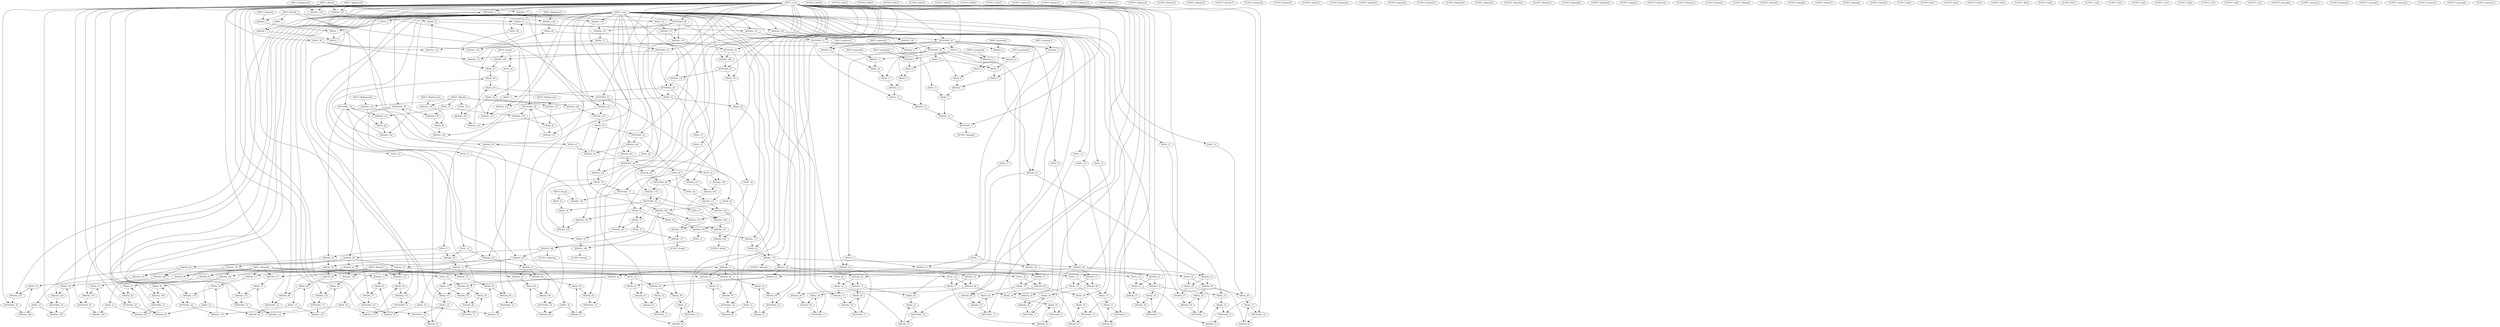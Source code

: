 strict digraph "" {
	INPUT_ARvalid -> AND2X2_123;
	INPUT_ARvalid -> AND2X2_126;
	INPUT_ARvalid -> AND2X2_129;
	INPUT_ARvalid -> AND2X2_177;
	INPUT_ARvalid -> INVX1_36;
	INPUT_ARvalid -> INVX1_38;
	INPUT_AWvalid -> AND2X2_132;
	INPUT_AWvalid -> AND2X2_135;
	INPUT_AWvalid -> AND2X2_138;
	INPUT_AWvalid -> AND2X2_148;
	INPUT_AWvalid -> INVX1_37;
	INPUT_AWvalid -> INVX1_39;
	INPUT_Bready -> AND2X2_145;
	INPUT_Bready -> INVX1_43;
	"OUTPUT_\DSE[0]";
	"OUTPUT_\DSE[1]";
	"OUTPUT_\DSE[2]";
	"OUTPUT_\DSE[3]";
	"OUTPUT_\DSE[4]";
	"OUTPUT_\DSE[5]";
	"OUTPUT_\DSE[6]";
	"OUTPUT_\DSE[7]";
	"INPUT_\RAddress[0]" -> AND2X2_123;
	"INPUT_\RAddress[1]" -> AND2X2_126;
	"INPUT_\RAddress[2]" -> AND2X2_129;
	"OUTPUT_\Rdata[10]";
	"OUTPUT_\Rdata[11]";
	"OUTPUT_\Rdata[12]";
	"OUTPUT_\Rdata[13]";
	"OUTPUT_\Rdata[14]";
	"OUTPUT_\Rdata[15]";
	"OUTPUT_\Rdata[16]";
	"OUTPUT_\Rdata[17]";
	"OUTPUT_\Rdata[18]";
	"OUTPUT_\Rdata[19]";
	"OUTPUT_\Rdata[1]";
	"OUTPUT_\Rdata[20]";
	"OUTPUT_\Rdata[21]";
	"OUTPUT_\Rdata[22]";
	"OUTPUT_\Rdata[23]";
	"OUTPUT_\Rdata[24]";
	"OUTPUT_\Rdata[25]";
	"OUTPUT_\Rdata[26]";
	"OUTPUT_\Rdata[27]";
	"OUTPUT_\Rdata[28]";
	"OUTPUT_\Rdata[29]";
	"OUTPUT_\Rdata[2]";
	"OUTPUT_\Rdata[30]";
	"OUTPUT_\Rdata[31]";
	"OUTPUT_\Rdata[3]";
	"OUTPUT_\Rdata[4]";
	"OUTPUT_\Rdata[5]";
	"OUTPUT_\Rdata[6]";
	"OUTPUT_\Rdata[7]";
	"OUTPUT_\Rdata[8]";
	"OUTPUT_\Rdata[9]";
	INPUT_Rready -> AND2X2_144;
	INPUT_Rready -> INVX1_42;
	"OUTPUT_\Rx[0]";
	"OUTPUT_\Rx[1]";
	"OUTPUT_\Rx[2]";
	"OUTPUT_\Rx[3]";
	"OUTPUT_\Rx[4]";
	"OUTPUT_\Rx[5]";
	"OUTPUT_\Rx[6]";
	"OUTPUT_\Rx[7]";
	"OUTPUT_\Tx[0]";
	"OUTPUT_\Tx[1]";
	"OUTPUT_\Tx[2]";
	"OUTPUT_\Tx[3]";
	"OUTPUT_\Tx[4]";
	"OUTPUT_\Tx[5]";
	"OUTPUT_\Tx[6]";
	"OUTPUT_\Tx[7]";
	"INPUT_\WAddress[0]" -> AND2X2_132;
	"INPUT_\WAddress[1]" -> AND2X2_135;
	"INPUT_\WAddress[2]" -> AND2X2_138;
	"INPUT_\Wdata[0]" -> AND2X2_105;
	"INPUT_\Wdata[0]" -> AND2X2_111;
	"INPUT_\Wdata[0]" -> AND2X2_117;
	"INPUT_\Wdata[0]" -> AND2X2_75;
	"INPUT_\Wdata[0]" -> AND2X2_81;
	"INPUT_\Wdata[0]" -> AND2X2_87;
	"INPUT_\Wdata[0]" -> AND2X2_93;
	"INPUT_\Wdata[0]" -> AND2X2_99;
	"INPUT_\Wdata[1]" -> AND2X2_102;
	"INPUT_\Wdata[1]" -> AND2X2_108;
	"INPUT_\Wdata[1]" -> AND2X2_114;
	"INPUT_\Wdata[1]" -> AND2X2_120;
	"INPUT_\Wdata[1]" -> AND2X2_78;
	"INPUT_\Wdata[1]" -> AND2X2_84;
	"INPUT_\Wdata[1]" -> AND2X2_90;
	"INPUT_\Wdata[1]" -> AND2X2_96;
	"INPUT_\Wdata[2]" -> AND2X2_2;
	INPUT_Wvalid -> AND2X2_182;
	INPUT_Wvalid -> AND2X2_2;
	INPUT_Wvalid -> INVX1_1;
	INPUT_Wvalid -> INVX1_41;
	INPUT_clock -> DFFPOSX1_1;
	INPUT_clock -> DFFPOSX1_10;
	INPUT_clock -> DFFPOSX1_11;
	INPUT_clock -> DFFPOSX1_12;
	INPUT_clock -> DFFPOSX1_13;
	INPUT_clock -> DFFPOSX1_14;
	INPUT_clock -> DFFPOSX1_15;
	INPUT_clock -> DFFPOSX1_16;
	INPUT_clock -> DFFPOSX1_17;
	INPUT_clock -> DFFPOSX1_18;
	INPUT_clock -> DFFPOSX1_19;
	INPUT_clock -> DFFPOSX1_2;
	INPUT_clock -> DFFPOSX1_20;
	INPUT_clock -> DFFPOSX1_21;
	INPUT_clock -> DFFPOSX1_22;
	INPUT_clock -> DFFPOSX1_23;
	INPUT_clock -> DFFPOSX1_24;
	INPUT_clock -> DFFPOSX1_25;
	INPUT_clock -> DFFPOSX1_26;
	INPUT_clock -> DFFPOSX1_27;
	INPUT_clock -> DFFPOSX1_28;
	INPUT_clock -> DFFPOSX1_29;
	INPUT_clock -> DFFPOSX1_3;
	INPUT_clock -> DFFPOSX1_30;
	INPUT_clock -> DFFPOSX1_31;
	INPUT_clock -> DFFPOSX1_32;
	INPUT_clock -> DFFPOSX1_33;
	INPUT_clock -> DFFPOSX1_34;
	INPUT_clock -> DFFPOSX1_35;
	INPUT_clock -> DFFPOSX1_36;
	INPUT_clock -> DFFPOSX1_37;
	INPUT_clock -> DFFPOSX1_38;
	INPUT_clock -> DFFPOSX1_39;
	INPUT_clock -> DFFPOSX1_4;
	INPUT_clock -> DFFPOSX1_40;
	INPUT_clock -> DFFPOSX1_41;
	INPUT_clock -> DFFPOSX1_42;
	INPUT_clock -> DFFPOSX1_43;
	INPUT_clock -> DFFPOSX1_44;
	INPUT_clock -> DFFPOSX1_45;
	INPUT_clock -> DFFPOSX1_46;
	INPUT_clock -> DFFPOSX1_47;
	INPUT_clock -> DFFPOSX1_48;
	INPUT_clock -> DFFPOSX1_49;
	INPUT_clock -> DFFPOSX1_5;
	INPUT_clock -> DFFPOSX1_50;
	INPUT_clock -> DFFPOSX1_51;
	INPUT_clock -> DFFPOSX1_6;
	INPUT_clock -> DFFPOSX1_7;
	INPUT_clock -> DFFPOSX1_8;
	INPUT_clock -> DFFPOSX1_9;
	"OUTPUT_\datanw[0]";
	"OUTPUT_\datanw[1]";
	"OUTPUT_\datanw[2]";
	"OUTPUT_\datanw[3]";
	"OUTPUT_\datanw[4]";
	"OUTPUT_\datanw[5]";
	"OUTPUT_\datanw[6]";
	"OUTPUT_\datanw[7]";
	"INPUT_\pindata[0]" -> AND2X2_11;
	"INPUT_\pindata[1]" -> AND2X2_10;
	"INPUT_\pindata[2]" -> AND2X2_9;
	"INPUT_\pindata[3]" -> AND2X2_8;
	"INPUT_\pindata[4]" -> AND2X2_6;
	"INPUT_\pindata[5]" -> AND2X2_5;
	"INPUT_\pindata[6]" -> AND2X2_4;
	"INPUT_\pindata[7]" -> AND2X2_3;
	INPUT_reset -> AND2X2_101;
	INPUT_reset -> AND2X2_104;
	INPUT_reset -> AND2X2_107;
	INPUT_reset -> AND2X2_110;
	INPUT_reset -> AND2X2_113;
	INPUT_reset -> AND2X2_116;
	INPUT_reset -> AND2X2_119;
	INPUT_reset -> AND2X2_122;
	INPUT_reset -> AND2X2_125;
	INPUT_reset -> AND2X2_128;
	INPUT_reset -> AND2X2_13;
	INPUT_reset -> AND2X2_131;
	INPUT_reset -> AND2X2_134;
	INPUT_reset -> AND2X2_137;
	INPUT_reset -> AND2X2_140;
	INPUT_reset -> AND2X2_141;
	INPUT_reset -> AND2X2_146;
	INPUT_reset -> AND2X2_150;
	INPUT_reset -> AND2X2_152;
	INPUT_reset -> AND2X2_155;
	INPUT_reset -> AND2X2_175;
	INPUT_reset -> AND2X2_178;
	INPUT_reset -> AND2X2_179;
	INPUT_reset -> AND2X2_180;
	INPUT_reset -> AND2X2_45;
	INPUT_reset -> AND2X2_49;
	INPUT_reset -> AND2X2_53;
	INPUT_reset -> AND2X2_57;
	INPUT_reset -> AND2X2_61;
	INPUT_reset -> AND2X2_65;
	INPUT_reset -> AND2X2_69;
	INPUT_reset -> AND2X2_73;
	INPUT_reset -> AND2X2_77;
	INPUT_reset -> AND2X2_80;
	INPUT_reset -> AND2X2_83;
	INPUT_reset -> AND2X2_86;
	INPUT_reset -> AND2X2_89;
	INPUT_reset -> AND2X2_92;
	INPUT_reset -> AND2X2_95;
	INPUT_reset -> AND2X2_98;
	INPUT_reset -> INVX1_13;
	INPUT_reset -> INVX1_15;
	INPUT_reset -> INVX1_17;
	INPUT_reset -> INVX1_19;
	INPUT_reset -> INVX1_2;
	INPUT_reset -> INVX1_21;
	INPUT_reset -> INVX1_23;
	INPUT_reset -> INVX1_25;
	INPUT_reset -> INVX1_27;
	INPUT_reset -> INVX1_40;
	AND2X2_1 -> OR2X2_2;
	AND2X2_10 -> OR2X2_10;
	AND2X2_100 -> OR2X2_53;
	AND2X2_101 -> DFFPOSX1_28;
	AND2X2_102 -> OR2X2_54;
	AND2X2_103 -> OR2X2_54;
	AND2X2_104 -> DFFPOSX1_27;
	AND2X2_105 -> OR2X2_55;
	AND2X2_106 -> OR2X2_55;
	AND2X2_107 -> DFFPOSX1_30;
	AND2X2_108 -> OR2X2_56;
	AND2X2_109 -> OR2X2_56;
	AND2X2_11 -> OR2X2_10;
	AND2X2_110 -> DFFPOSX1_29;
	AND2X2_111 -> OR2X2_57;
	AND2X2_112 -> OR2X2_57;
	AND2X2_113 -> DFFPOSX1_32;
	AND2X2_114 -> OR2X2_58;
	AND2X2_115 -> OR2X2_58;
	AND2X2_116 -> DFFPOSX1_31;
	AND2X2_117 -> OR2X2_59;
	AND2X2_118 -> OR2X2_59;
	AND2X2_119 -> DFFPOSX1_34;
	AND2X2_12 -> OR2X2_12;
	AND2X2_120 -> OR2X2_60;
	AND2X2_121 -> OR2X2_60;
	AND2X2_122 -> DFFPOSX1_33;
	AND2X2_123 -> OR2X2_61;
	AND2X2_124 -> OR2X2_61;
	AND2X2_125 -> DFFPOSX1_35;
	AND2X2_126 -> OR2X2_62;
	AND2X2_127 -> OR2X2_62;
	AND2X2_128 -> DFFPOSX1_36;
	AND2X2_129 -> OR2X2_63;
	AND2X2_13 -> AND2X2_14;
	AND2X2_130 -> OR2X2_63;
	AND2X2_131 -> DFFPOSX1_37;
	AND2X2_132 -> OR2X2_64;
	AND2X2_133 -> OR2X2_64;
	AND2X2_134 -> DFFPOSX1_38;
	AND2X2_135 -> OR2X2_65;
	AND2X2_136 -> OR2X2_65;
	AND2X2_137 -> DFFPOSX1_39;
	AND2X2_138 -> OR2X2_66;
	AND2X2_139 -> OR2X2_66;
	AND2X2_14 -> DFFPOSX1_1;
	AND2X2_140 -> DFFPOSX1_40;
	AND2X2_141 -> AND2X2_143;
	AND2X2_141 -> AND2X2_149;
	AND2X2_141 -> AND2X2_177;
	AND2X2_142 -> AND2X2_143;
	AND2X2_143 -> OR2X2_69;
	AND2X2_144 -> OR2X2_67;
	AND2X2_145 -> OR2X2_68;
	AND2X2_146 -> AND2X2_147;
	AND2X2_146 -> AND2X2_182;
	AND2X2_147 -> OR2X2_70;
	AND2X2_148 -> AND2X2_149;
	AND2X2_149 -> OR2X2_70;
	AND2X2_15 -> AND2X2_17;
	AND2X2_15 -> AND2X2_25;
	AND2X2_150 -> AND2X2_151;
	AND2X2_150 -> AND2X2_154;
	AND2X2_151 -> OR2X2_73;
	AND2X2_152 -> AND2X2_153;
	AND2X2_153 -> OR2X2_73;
	AND2X2_154 -> OR2X2_76;
	AND2X2_155 -> AND2X2_156;
	AND2X2_156 -> OR2X2_76;
	AND2X2_157 -> AND2X2_158;
	AND2X2_158 -> AND2X2_162;
	AND2X2_158 -> AND2X2_165;
	AND2X2_159 -> AND2X2_161;
	AND2X2_16 -> AND2X2_17;
	AND2X2_16 -> AND2X2_19;
	AND2X2_16 -> AND2X2_21;
	AND2X2_16 -> AND2X2_23;
	AND2X2_160 -> AND2X2_161;
	AND2X2_160 -> AND2X2_164;
	AND2X2_160 -> AND2X2_166;
	AND2X2_160 -> AND2X2_170;
	AND2X2_161 -> AND2X2_162;
	AND2X2_162 -> OUTPUT_Bvalid;
	AND2X2_163 -> OR2X2_78;
	AND2X2_164 -> OUTPUT_Wready;
	AND2X2_165 -> AND2X2_173;
	AND2X2_165 -> INVX1_51;
	AND2X2_166 -> OUTPUT_AWready;
	AND2X2_166 -> AND2X2_30;
	AND2X2_166 -> AND2X2_38;
	AND2X2_167 -> AND2X2_169;
	AND2X2_168 -> AND2X2_169;
	AND2X2_169 -> AND2X2_171;
	AND2X2_17 -> AND2X2_44;
	AND2X2_17 -> OR2X2_13;
	AND2X2_170 -> AND2X2_171;
	AND2X2_171 -> AND2X2_172;
	AND2X2_172 -> OUTPUT_Rvalid;
	AND2X2_173 -> OR2X2_81;
	AND2X2_174 -> OUTPUT_ARready;
	AND2X2_174 -> AND2X2_16;
	AND2X2_174 -> AND2X2_24;
	AND2X2_175 -> AND2X2_176;
	AND2X2_175 -> AND2X2_181;
	AND2X2_176 -> DFFPOSX1_42;
	AND2X2_177 -> DFFPOSX1_46;
	AND2X2_178 -> DFFPOSX1_45;
	AND2X2_179 -> DFFPOSX1_44;
	AND2X2_18 -> AND2X2_19;
	AND2X2_18 -> AND2X2_26;
	AND2X2_180 -> DFFPOSX1_47;
	AND2X2_181 -> DFFPOSX1_48;
	AND2X2_182 -> DFFPOSX1_49;
	AND2X2_19 -> AND2X2_48;
	AND2X2_19 -> OR2X2_17;
	AND2X2_2 -> OR2X2_1;
	AND2X2_20 -> AND2X2_21;
	AND2X2_20 -> AND2X2_27;
	AND2X2_21 -> AND2X2_52;
	AND2X2_21 -> OR2X2_21;
	AND2X2_22 -> AND2X2_23;
	AND2X2_22 -> AND2X2_28;
	AND2X2_23 -> AND2X2_56;
	AND2X2_23 -> OR2X2_25;
	AND2X2_24 -> AND2X2_25;
	AND2X2_24 -> AND2X2_26;
	AND2X2_24 -> AND2X2_27;
	AND2X2_24 -> AND2X2_28;
	AND2X2_25 -> AND2X2_60;
	AND2X2_25 -> OR2X2_29;
	AND2X2_26 -> AND2X2_64;
	AND2X2_26 -> OR2X2_33;
	AND2X2_27 -> AND2X2_68;
	AND2X2_27 -> OR2X2_37;
	AND2X2_28 -> AND2X2_72;
	AND2X2_28 -> OR2X2_41;
	AND2X2_29 -> AND2X2_31;
	AND2X2_29 -> AND2X2_39;
	AND2X2_3 -> OR2X2_4;
	AND2X2_30 -> AND2X2_31;
	AND2X2_30 -> AND2X2_33;
	AND2X2_30 -> AND2X2_35;
	AND2X2_30 -> AND2X2_37;
	AND2X2_31 -> AND2X2_75;
	AND2X2_31 -> AND2X2_78;
	AND2X2_31 -> INVX1_12;
	AND2X2_31 -> INVX1_28;
	AND2X2_32 -> AND2X2_33;
	AND2X2_32 -> AND2X2_40;
	AND2X2_33 -> AND2X2_81;
	AND2X2_33 -> AND2X2_84;
	AND2X2_33 -> INVX1_14;
	AND2X2_33 -> INVX1_29;
	AND2X2_34 -> AND2X2_35;
	AND2X2_34 -> AND2X2_41;
	AND2X2_35 -> AND2X2_87;
	AND2X2_35 -> AND2X2_90;
	AND2X2_35 -> INVX1_16;
	AND2X2_35 -> INVX1_30;
	AND2X2_36 -> AND2X2_37;
	AND2X2_36 -> AND2X2_42;
	AND2X2_37 -> AND2X2_93;
	AND2X2_37 -> AND2X2_96;
	AND2X2_37 -> INVX1_18;
	AND2X2_37 -> INVX1_31;
	AND2X2_38 -> AND2X2_39;
	AND2X2_38 -> AND2X2_40;
	AND2X2_38 -> AND2X2_41;
	AND2X2_38 -> AND2X2_42;
	AND2X2_39 -> AND2X2_102;
	AND2X2_39 -> AND2X2_99;
	AND2X2_39 -> INVX1_20;
	AND2X2_39 -> INVX1_32;
	AND2X2_4 -> OR2X2_3;
	AND2X2_40 -> AND2X2_105;
	AND2X2_40 -> AND2X2_108;
	AND2X2_40 -> INVX1_22;
	AND2X2_40 -> INVX1_33;
	AND2X2_41 -> AND2X2_111;
	AND2X2_41 -> AND2X2_114;
	AND2X2_41 -> INVX1_24;
	AND2X2_41 -> INVX1_34;
	AND2X2_42 -> AND2X2_117;
	AND2X2_42 -> AND2X2_120;
	AND2X2_42 -> INVX1_26;
	AND2X2_42 -> INVX1_35;
	AND2X2_43 -> OR2X2_15;
	AND2X2_44 -> OR2X2_14;
	AND2X2_44 -> OR2X2_16;
	AND2X2_45 -> AND2X2_46;
	AND2X2_46 -> DFFPOSX1_3;
	AND2X2_47 -> OR2X2_19;
	AND2X2_48 -> OR2X2_18;
	AND2X2_48 -> OR2X2_20;
	AND2X2_49 -> AND2X2_50;
	AND2X2_5 -> OR2X2_5;
	AND2X2_50 -> DFFPOSX1_5;
	AND2X2_51 -> OR2X2_23;
	AND2X2_52 -> OR2X2_22;
	AND2X2_52 -> OR2X2_24;
	AND2X2_53 -> AND2X2_54;
	AND2X2_54 -> DFFPOSX1_7;
	AND2X2_55 -> OR2X2_27;
	AND2X2_56 -> OR2X2_26;
	AND2X2_56 -> OR2X2_28;
	AND2X2_57 -> AND2X2_58;
	AND2X2_58 -> DFFPOSX1_9;
	AND2X2_59 -> OR2X2_31;
	AND2X2_6 -> OR2X2_5;
	AND2X2_60 -> OR2X2_30;
	AND2X2_60 -> OR2X2_32;
	AND2X2_61 -> AND2X2_62;
	AND2X2_62 -> DFFPOSX1_11;
	AND2X2_63 -> OR2X2_35;
	AND2X2_64 -> OR2X2_34;
	AND2X2_64 -> OR2X2_36;
	AND2X2_65 -> AND2X2_66;
	AND2X2_66 -> DFFPOSX1_13;
	AND2X2_67 -> OR2X2_39;
	AND2X2_68 -> OR2X2_38;
	AND2X2_68 -> OR2X2_40;
	AND2X2_69 -> AND2X2_70;
	AND2X2_7 -> OR2X2_7;
	AND2X2_70 -> DFFPOSX1_15;
	AND2X2_71 -> OR2X2_43;
	AND2X2_72 -> OR2X2_42;
	AND2X2_72 -> OR2X2_44;
	AND2X2_73 -> AND2X2_74;
	AND2X2_74 -> DFFPOSX1_17;
	AND2X2_75 -> OR2X2_45;
	AND2X2_76 -> OR2X2_45;
	AND2X2_77 -> DFFPOSX1_20;
	AND2X2_78 -> OR2X2_46;
	AND2X2_79 -> OR2X2_46;
	AND2X2_8 -> OR2X2_9;
	AND2X2_80 -> DFFPOSX1_19;
	AND2X2_81 -> OR2X2_47;
	AND2X2_82 -> OR2X2_47;
	AND2X2_83 -> DFFPOSX1_22;
	AND2X2_84 -> OR2X2_48;
	AND2X2_85 -> OR2X2_48;
	AND2X2_86 -> DFFPOSX1_21;
	AND2X2_87 -> OR2X2_49;
	AND2X2_88 -> OR2X2_49;
	AND2X2_89 -> DFFPOSX1_24;
	AND2X2_9 -> OR2X2_8;
	AND2X2_90 -> OR2X2_50;
	AND2X2_91 -> OR2X2_50;
	AND2X2_92 -> DFFPOSX1_23;
	AND2X2_93 -> OR2X2_51;
	AND2X2_94 -> OR2X2_51;
	AND2X2_95 -> DFFPOSX1_26;
	AND2X2_96 -> OR2X2_52;
	AND2X2_97 -> OR2X2_52;
	AND2X2_98 -> DFFPOSX1_25;
	AND2X2_99 -> OR2X2_53;
	DFFPOSX1_1 -> "OUTPUT_\Rdata[0]";
	DFFPOSX1_10 -> AND2X2_55;
	DFFPOSX1_11 -> OR2X2_32;
	DFFPOSX1_12 -> AND2X2_59;
	DFFPOSX1_13 -> OR2X2_36;
	DFFPOSX1_14 -> AND2X2_63;
	DFFPOSX1_15 -> OR2X2_40;
	DFFPOSX1_16 -> AND2X2_67;
	DFFPOSX1_17 -> OR2X2_44;
	DFFPOSX1_18 -> AND2X2_71;
	DFFPOSX1_19 -> AND2X2_79;
	DFFPOSX1_2 -> AND2X2_1;
	DFFPOSX1_2 -> AND2X2_150;
	DFFPOSX1_2 -> INVX1_55;
	DFFPOSX1_20 -> AND2X2_76;
	DFFPOSX1_21 -> AND2X2_85;
	DFFPOSX1_22 -> AND2X2_82;
	DFFPOSX1_23 -> AND2X2_91;
	DFFPOSX1_24 -> AND2X2_88;
	DFFPOSX1_25 -> AND2X2_97;
	DFFPOSX1_26 -> AND2X2_94;
	DFFPOSX1_27 -> AND2X2_103;
	DFFPOSX1_28 -> AND2X2_100;
	DFFPOSX1_29 -> AND2X2_109;
	DFFPOSX1_3 -> OR2X2_16;
	DFFPOSX1_30 -> AND2X2_106;
	DFFPOSX1_31 -> AND2X2_115;
	DFFPOSX1_32 -> AND2X2_112;
	DFFPOSX1_33 -> AND2X2_121;
	DFFPOSX1_34 -> AND2X2_118;
	DFFPOSX1_35 -> AND2X2_10;
	DFFPOSX1_35 -> AND2X2_124;
	DFFPOSX1_35 -> AND2X2_18;
	DFFPOSX1_35 -> AND2X2_22;
	DFFPOSX1_35 -> AND2X2_3;
	DFFPOSX1_35 -> AND2X2_5;
	DFFPOSX1_35 -> AND2X2_8;
	DFFPOSX1_35 -> INVX1_5;
	DFFPOSX1_35 -> INVX1_7;
	DFFPOSX1_36 -> AND2X2_127;
	DFFPOSX1_36 -> AND2X2_20;
	DFFPOSX1_36 -> AND2X2_22;
	DFFPOSX1_36 -> INVX1_4;
	DFFPOSX1_36 -> INVX1_6;
	DFFPOSX1_36 -> OR2X2_11;
	DFFPOSX1_36 -> OR2X2_6;
	DFFPOSX1_37 -> AND2X2_130;
	DFFPOSX1_37 -> AND2X2_24;
	DFFPOSX1_37 -> INVX1_3;
	DFFPOSX1_37 -> INVX1_8;
	DFFPOSX1_37 -> OR2X2_12;
	DFFPOSX1_38 -> AND2X2_133;
	DFFPOSX1_38 -> AND2X2_32;
	DFFPOSX1_38 -> AND2X2_36;
	DFFPOSX1_38 -> INVX1_10;
	DFFPOSX1_39 -> AND2X2_136;
	DFFPOSX1_39 -> AND2X2_34;
	DFFPOSX1_39 -> AND2X2_36;
	DFFPOSX1_39 -> INVX1_9;
	DFFPOSX1_4 -> AND2X2_43;
	DFFPOSX1_40 -> AND2X2_139;
	DFFPOSX1_40 -> AND2X2_38;
	DFFPOSX1_40 -> INVX1_11;
	DFFPOSX1_41 -> AND2X2_141;
	DFFPOSX1_41 -> INVX1_48;
	DFFPOSX1_42 -> AND2X2_180;
	DFFPOSX1_42 -> OR2X2_79;
	DFFPOSX1_43 -> AND2X2_146;
	DFFPOSX1_43 -> INVX1_44;
	DFFPOSX1_44 -> INVX1_53;
	DFFPOSX1_44 -> OR2X2_71;
	DFFPOSX1_44 -> OR2X2_72;
	DFFPOSX1_45 -> INVX1_47;
	DFFPOSX1_45 -> OR2X2_74;
	DFFPOSX1_45 -> OR2X2_75;
	DFFPOSX1_46 -> AND2X2_151;
	DFFPOSX1_46 -> AND2X2_176;
	DFFPOSX1_46 -> INVX1_49;
	DFFPOSX1_46 -> OR2X2_81;
	DFFPOSX1_47 -> AND2X2_179;
	DFFPOSX1_47 -> OR2X2_79;
	DFFPOSX1_48 -> AND2X2_178;
	DFFPOSX1_48 -> INVX1_46;
	DFFPOSX1_48 -> OR2X2_77;
	DFFPOSX1_49 -> AND2X2_154;
	DFFPOSX1_49 -> AND2X2_181;
	DFFPOSX1_49 -> INVX1_45;
	DFFPOSX1_49 -> OR2X2_78;
	DFFPOSX1_5 -> OR2X2_20;
	DFFPOSX1_50 -> AND2X2_144;
	DFFPOSX1_50 -> AND2X2_167;
	DFFPOSX1_50 -> OR2X2_72;
	DFFPOSX1_51 -> AND2X2_145;
	DFFPOSX1_51 -> AND2X2_159;
	DFFPOSX1_51 -> OR2X2_75;
	DFFPOSX1_6 -> AND2X2_47;
	DFFPOSX1_7 -> OR2X2_24;
	DFFPOSX1_8 -> AND2X2_51;
	DFFPOSX1_9 -> OR2X2_28;
	INVX1_1 -> AND2X2_1;
	INVX1_10 -> AND2X2_29;
	INVX1_10 -> AND2X2_34;
	INVX1_11 -> AND2X2_30;
	INVX1_12 -> AND2X2_44;
	INVX1_12 -> OR2X2_13;
	INVX1_13 -> OR2X2_14;
	INVX1_14 -> AND2X2_48;
	INVX1_14 -> OR2X2_17;
	INVX1_15 -> OR2X2_18;
	INVX1_16 -> AND2X2_52;
	INVX1_16 -> OR2X2_21;
	INVX1_17 -> OR2X2_22;
	INVX1_18 -> AND2X2_56;
	INVX1_18 -> OR2X2_25;
	INVX1_19 -> OR2X2_26;
	INVX1_2 -> OR2X2_1;
	INVX1_20 -> AND2X2_60;
	INVX1_20 -> OR2X2_29;
	INVX1_21 -> OR2X2_30;
	INVX1_22 -> AND2X2_64;
	INVX1_22 -> OR2X2_33;
	INVX1_23 -> OR2X2_34;
	INVX1_24 -> AND2X2_68;
	INVX1_24 -> OR2X2_37;
	INVX1_25 -> OR2X2_38;
	INVX1_26 -> AND2X2_72;
	INVX1_26 -> OR2X2_41;
	INVX1_27 -> OR2X2_42;
	INVX1_28 -> AND2X2_76;
	INVX1_28 -> AND2X2_79;
	INVX1_29 -> AND2X2_82;
	INVX1_29 -> AND2X2_85;
	INVX1_3 -> OR2X2_7;
	INVX1_30 -> AND2X2_88;
	INVX1_30 -> AND2X2_91;
	INVX1_31 -> AND2X2_94;
	INVX1_31 -> AND2X2_97;
	INVX1_32 -> AND2X2_100;
	INVX1_32 -> AND2X2_103;
	INVX1_33 -> AND2X2_106;
	INVX1_33 -> AND2X2_109;
	INVX1_34 -> AND2X2_112;
	INVX1_34 -> AND2X2_115;
	INVX1_35 -> AND2X2_118;
	INVX1_35 -> AND2X2_121;
	INVX1_36 -> AND2X2_124;
	INVX1_36 -> AND2X2_127;
	INVX1_36 -> AND2X2_130;
	INVX1_37 -> AND2X2_133;
	INVX1_37 -> AND2X2_136;
	INVX1_37 -> AND2X2_139;
	INVX1_38 -> AND2X2_142;
	INVX1_38 -> AND2X2_148;
	INVX1_39 -> AND2X2_142;
	INVX1_4 -> OR2X2_3;
	INVX1_4 -> OR2X2_8;
	INVX1_40 -> OR2X2_67;
	INVX1_41 -> AND2X2_147;
	INVX1_42 -> OR2X2_71;
	INVX1_43 -> OR2X2_74;
	INVX1_44 -> AND2X2_158;
	INVX1_44 -> AND2X2_163;
	INVX1_44 -> AND2X2_167;
	INVX1_45 -> AND2X2_157;
	INVX1_45 -> AND2X2_168;
	INVX1_46 -> AND2X2_157;
	INVX1_47 -> AND2X2_159;
	INVX1_48 -> AND2X2_160;
	INVX1_48 -> AND2X2_174;
	INVX1_49 -> AND2X2_160;
	INVX1_5 -> AND2X2_11;
	INVX1_5 -> AND2X2_4;
	INVX1_5 -> AND2X2_6;
	INVX1_5 -> AND2X2_9;
	INVX1_50 -> AND2X2_165;
	INVX1_51 -> AND2X2_166;
	INVX1_52 -> AND2X2_172;
	INVX1_53 -> AND2X2_168;
	INVX1_54 -> AND2X2_170;
	INVX1_55 -> AND2X2_175;
	INVX1_6 -> AND2X2_15;
	INVX1_6 -> AND2X2_18;
	INVX1_7 -> AND2X2_15;
	INVX1_7 -> AND2X2_20;
	INVX1_8 -> AND2X2_16;
	INVX1_9 -> AND2X2_29;
	INVX1_9 -> AND2X2_32;
	OR2X2_1 -> OR2X2_2;
	OR2X2_10 -> OR2X2_11;
	OR2X2_11 -> AND2X2_12;
	OR2X2_12 -> AND2X2_13;
	OR2X2_13 -> AND2X2_43;
	OR2X2_13 -> AND2X2_45;
	OR2X2_14 -> OR2X2_15;
	OR2X2_15 -> DFFPOSX1_4;
	OR2X2_16 -> AND2X2_46;
	OR2X2_17 -> AND2X2_47;
	OR2X2_17 -> AND2X2_49;
	OR2X2_18 -> OR2X2_19;
	OR2X2_19 -> DFFPOSX1_6;
	OR2X2_2 -> DFFPOSX1_2;
	OR2X2_20 -> AND2X2_50;
	OR2X2_21 -> AND2X2_51;
	OR2X2_21 -> AND2X2_53;
	OR2X2_22 -> OR2X2_23;
	OR2X2_23 -> DFFPOSX1_8;
	OR2X2_24 -> AND2X2_54;
	OR2X2_25 -> AND2X2_55;
	OR2X2_25 -> AND2X2_57;
	OR2X2_26 -> OR2X2_27;
	OR2X2_27 -> DFFPOSX1_10;
	OR2X2_28 -> AND2X2_58;
	OR2X2_29 -> AND2X2_59;
	OR2X2_29 -> AND2X2_61;
	OR2X2_3 -> OR2X2_4;
	OR2X2_30 -> OR2X2_31;
	OR2X2_31 -> DFFPOSX1_12;
	OR2X2_32 -> AND2X2_62;
	OR2X2_33 -> AND2X2_63;
	OR2X2_33 -> AND2X2_65;
	OR2X2_34 -> OR2X2_35;
	OR2X2_35 -> DFFPOSX1_14;
	OR2X2_36 -> AND2X2_66;
	OR2X2_37 -> AND2X2_67;
	OR2X2_37 -> AND2X2_69;
	OR2X2_38 -> OR2X2_39;
	OR2X2_39 -> DFFPOSX1_16;
	OR2X2_4 -> AND2X2_7;
	OR2X2_40 -> AND2X2_70;
	OR2X2_41 -> AND2X2_71;
	OR2X2_41 -> AND2X2_73;
	OR2X2_42 -> OR2X2_43;
	OR2X2_43 -> DFFPOSX1_18;
	OR2X2_44 -> AND2X2_74;
	OR2X2_45 -> AND2X2_77;
	OR2X2_46 -> AND2X2_80;
	OR2X2_47 -> AND2X2_83;
	OR2X2_48 -> AND2X2_86;
	OR2X2_49 -> AND2X2_89;
	OR2X2_5 -> OR2X2_6;
	OR2X2_50 -> AND2X2_92;
	OR2X2_51 -> AND2X2_95;
	OR2X2_52 -> AND2X2_98;
	OR2X2_53 -> AND2X2_101;
	OR2X2_54 -> AND2X2_104;
	OR2X2_55 -> AND2X2_107;
	OR2X2_56 -> AND2X2_110;
	OR2X2_57 -> AND2X2_113;
	OR2X2_58 -> AND2X2_116;
	OR2X2_59 -> AND2X2_119;
	OR2X2_6 -> AND2X2_7;
	OR2X2_60 -> AND2X2_122;
	OR2X2_61 -> AND2X2_125;
	OR2X2_62 -> AND2X2_128;
	OR2X2_63 -> AND2X2_131;
	OR2X2_64 -> AND2X2_134;
	OR2X2_65 -> AND2X2_137;
	OR2X2_66 -> AND2X2_140;
	OR2X2_67 -> OR2X2_68;
	OR2X2_68 -> OR2X2_69;
	OR2X2_69 -> DFFPOSX1_41;
	OR2X2_7 -> AND2X2_14;
	OR2X2_70 -> DFFPOSX1_43;
	OR2X2_71 -> AND2X2_153;
	OR2X2_72 -> AND2X2_152;
	OR2X2_72 -> OR2X2_80;
	OR2X2_73 -> DFFPOSX1_50;
	OR2X2_74 -> AND2X2_156;
	OR2X2_75 -> AND2X2_155;
	OR2X2_75 -> INVX1_50;
	OR2X2_75 -> OR2X2_77;
	OR2X2_76 -> DFFPOSX1_51;
	OR2X2_77 -> AND2X2_163;
	OR2X2_77 -> INVX1_52;
	OR2X2_78 -> AND2X2_164;
	OR2X2_79 -> INVX1_54;
	OR2X2_79 -> OR2X2_80;
	OR2X2_8 -> OR2X2_9;
	OR2X2_80 -> AND2X2_173;
	OR2X2_81 -> AND2X2_174;
	OR2X2_9 -> AND2X2_12;
}
